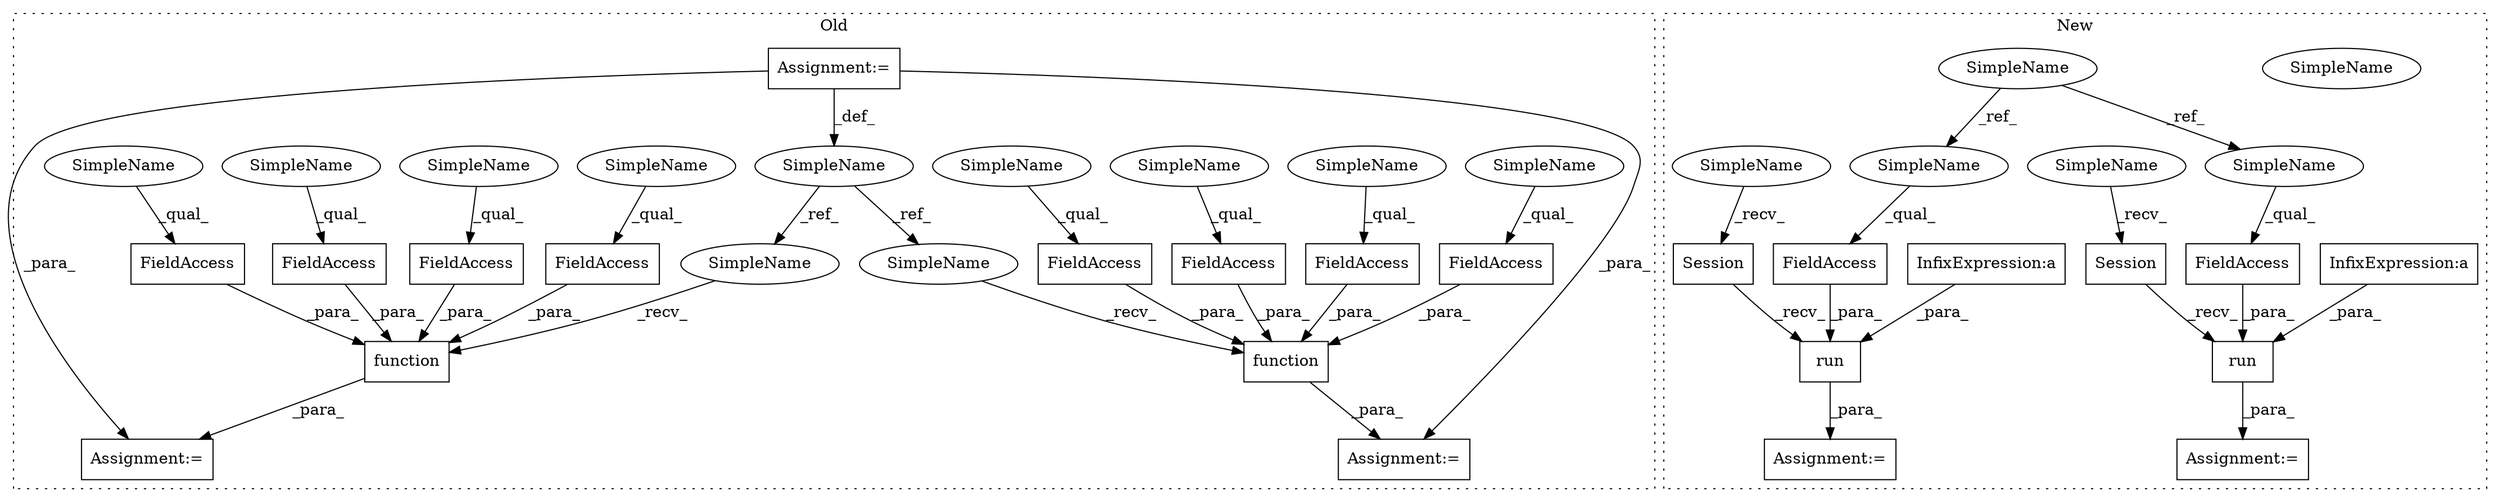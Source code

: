 digraph G {
subgraph cluster0 {
1 [label="function" a="32" s="2426,2504" l="9,1" shape="box"];
3 [label="FieldAccess" a="22" s="2447" l="12" shape="box"];
4 [label="Assignment:=" a="7" s="2418" l="1" shape="box"];
5 [label="FieldAccess" a="22" s="2460" l="12" shape="box"];
6 [label="FieldAccess" a="22" s="2473" l="14" shape="box"];
7 [label="FieldAccess" a="22" s="2488" l="16" shape="box"];
8 [label="SimpleName" a="42" s="1990" l="6" shape="ellipse"];
9 [label="function" a="32" s="2325,2403" l="9,1" shape="box"];
10 [label="FieldAccess" a="22" s="2346" l="12" shape="box"];
11 [label="FieldAccess" a="22" s="2387" l="16" shape="box"];
12 [label="FieldAccess" a="22" s="2334" l="11" shape="box"];
13 [label="FieldAccess" a="22" s="2359" l="12" shape="box"];
14 [label="Assignment:=" a="7" s="1990" l="6" shape="box"];
15 [label="Assignment:=" a="7" s="2317" l="1" shape="box"];
27 [label="SimpleName" a="42" s="2318" l="6" shape="ellipse"];
28 [label="SimpleName" a="42" s="2419" l="6" shape="ellipse"];
33 [label="SimpleName" a="42" s="2334" l="4" shape="ellipse"];
34 [label="SimpleName" a="42" s="2387" l="4" shape="ellipse"];
35 [label="SimpleName" a="42" s="2460" l="4" shape="ellipse"];
36 [label="SimpleName" a="42" s="2346" l="4" shape="ellipse"];
37 [label="SimpleName" a="42" s="2488" l="4" shape="ellipse"];
38 [label="SimpleName" a="42" s="2359" l="4" shape="ellipse"];
39 [label="SimpleName" a="42" s="2473" l="4" shape="ellipse"];
40 [label="SimpleName" a="42" s="2447" l="4" shape="ellipse"];
label = "Old";
style="dotted";
}
subgraph cluster1 {
2 [label="SimpleName" a="42" s="2359" l="10" shape="ellipse"];
16 [label="Session" a="32" s="2370" l="9" shape="box"];
17 [label="run" a="32" s="2380,2426" l="4,1" shape="box"];
18 [label="InfixExpression:a" a="27" s="2396" l="3" shape="box"];
19 [label="FieldAccess" a="22" s="2412" l="14" shape="box"];
20 [label="SimpleName" a="42" s="1890" l="4" shape="ellipse"];
21 [label="FieldAccess" a="22" s="2493" l="14" shape="box"];
22 [label="run" a="32" s="2463,2507" l="4,1" shape="box"];
23 [label="InfixExpression:a" a="27" s="2478" l="3" shape="box"];
24 [label="Assignment:=" a="7" s="2441" l="1" shape="box"];
25 [label="Assignment:=" a="7" s="2358" l="1" shape="box"];
26 [label="Session" a="32" s="2453" l="9" shape="box"];
29 [label="SimpleName" a="42" s="2412" l="4" shape="ellipse"];
30 [label="SimpleName" a="42" s="2493" l="4" shape="ellipse"];
31 [label="SimpleName" a="42" s="2359" l="10" shape="ellipse"];
32 [label="SimpleName" a="42" s="2442" l="10" shape="ellipse"];
label = "New";
style="dotted";
}
1 -> 4 [label="_para_"];
3 -> 1 [label="_para_"];
5 -> 1 [label="_para_"];
6 -> 1 [label="_para_"];
7 -> 1 [label="_para_"];
8 -> 28 [label="_ref_"];
8 -> 27 [label="_ref_"];
9 -> 15 [label="_para_"];
10 -> 9 [label="_para_"];
11 -> 9 [label="_para_"];
12 -> 9 [label="_para_"];
13 -> 9 [label="_para_"];
14 -> 15 [label="_para_"];
14 -> 8 [label="_def_"];
14 -> 4 [label="_para_"];
16 -> 17 [label="_recv_"];
17 -> 25 [label="_para_"];
18 -> 17 [label="_para_"];
19 -> 17 [label="_para_"];
20 -> 29 [label="_ref_"];
20 -> 30 [label="_ref_"];
21 -> 22 [label="_para_"];
22 -> 24 [label="_para_"];
23 -> 22 [label="_para_"];
26 -> 22 [label="_recv_"];
27 -> 9 [label="_recv_"];
28 -> 1 [label="_recv_"];
29 -> 19 [label="_qual_"];
30 -> 21 [label="_qual_"];
31 -> 16 [label="_recv_"];
32 -> 26 [label="_recv_"];
33 -> 12 [label="_qual_"];
34 -> 11 [label="_qual_"];
35 -> 5 [label="_qual_"];
36 -> 10 [label="_qual_"];
37 -> 7 [label="_qual_"];
38 -> 13 [label="_qual_"];
39 -> 6 [label="_qual_"];
40 -> 3 [label="_qual_"];
}